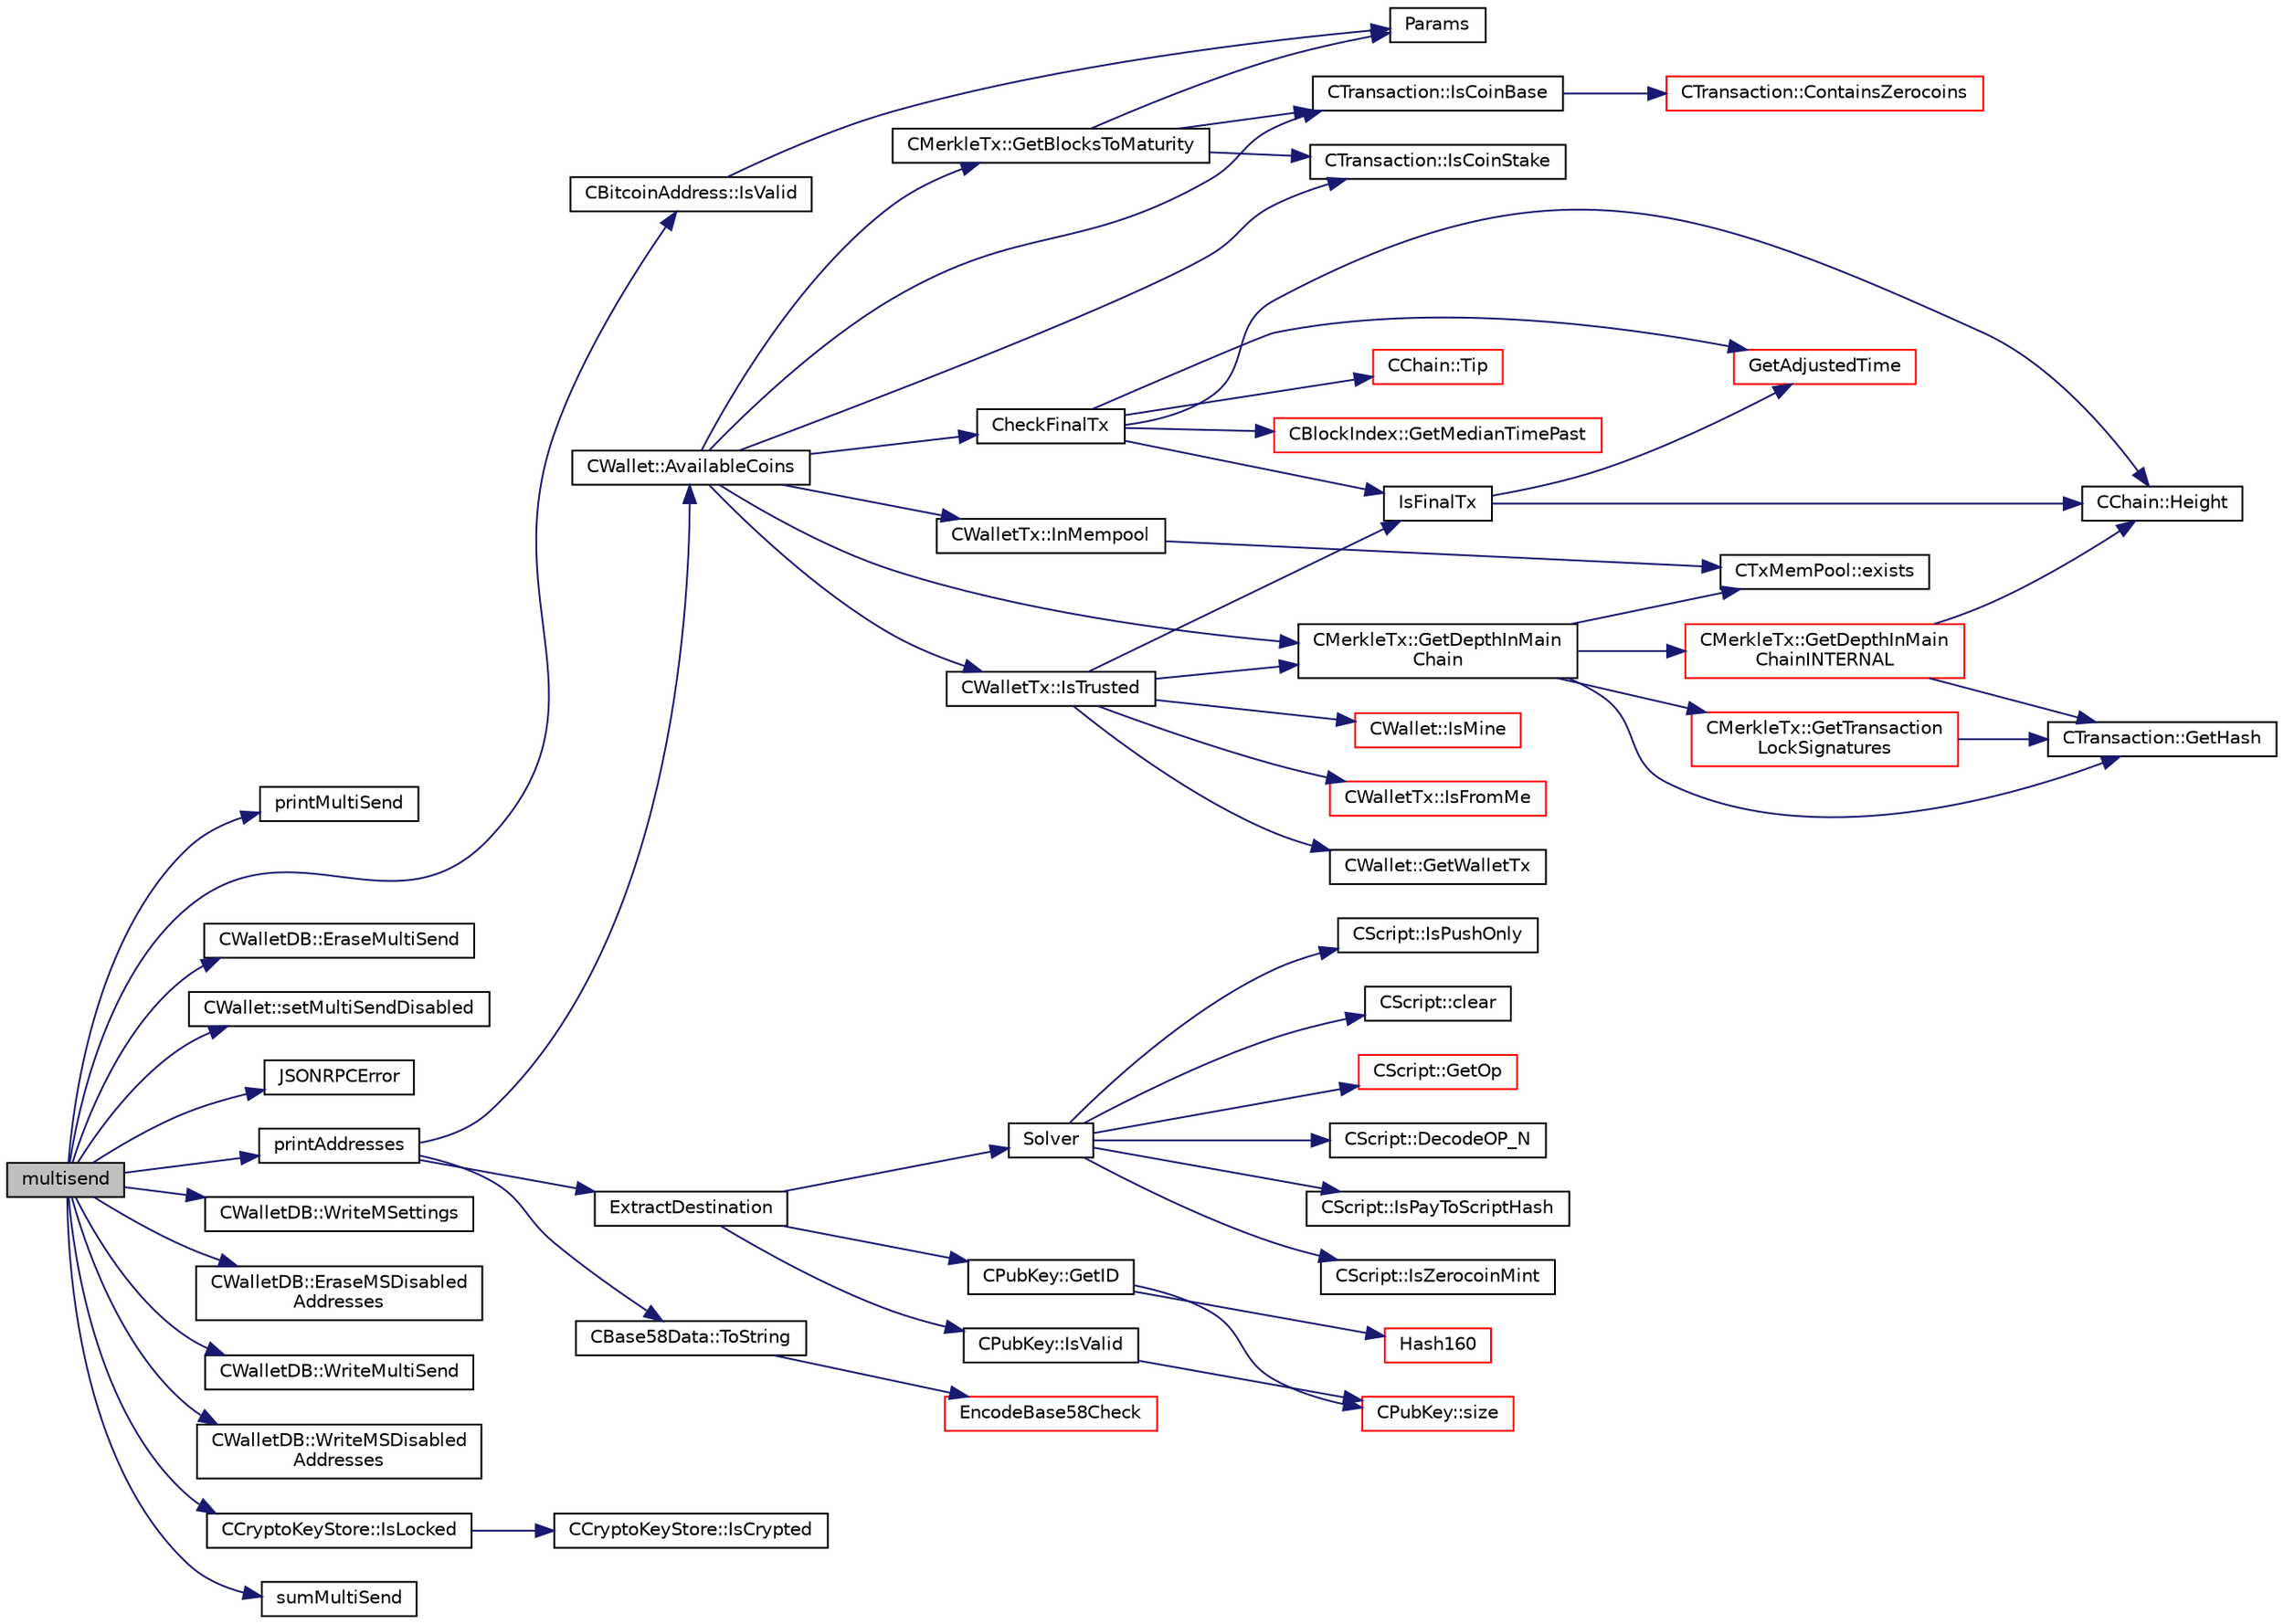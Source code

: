 digraph "multisend"
{
  edge [fontname="Helvetica",fontsize="10",labelfontname="Helvetica",labelfontsize="10"];
  node [fontname="Helvetica",fontsize="10",shape=record];
  rankdir="LR";
  Node1366 [label="multisend",height=0.2,width=0.4,color="black", fillcolor="grey75", style="filled", fontcolor="black"];
  Node1366 -> Node1367 [color="midnightblue",fontsize="10",style="solid",fontname="Helvetica"];
  Node1367 [label="printMultiSend",height=0.2,width=0.4,color="black", fillcolor="white", style="filled",URL="$rpcwallet_8cpp.html#a3c265aeadaedbcb59420193facc8cc94"];
  Node1366 -> Node1368 [color="midnightblue",fontsize="10",style="solid",fontname="Helvetica"];
  Node1368 [label="printAddresses",height=0.2,width=0.4,color="black", fillcolor="white", style="filled",URL="$rpcwallet_8cpp.html#a4360b9e906ccc9414a35fc6cdc1f4517"];
  Node1368 -> Node1369 [color="midnightblue",fontsize="10",style="solid",fontname="Helvetica"];
  Node1369 [label="CWallet::AvailableCoins",height=0.2,width=0.4,color="black", fillcolor="white", style="filled",URL="$group___actions.html#ga8110e889be0f5915104e07bfe3839c68",tooltip="populate vCoins with vector of available COutputs. "];
  Node1369 -> Node1370 [color="midnightblue",fontsize="10",style="solid",fontname="Helvetica"];
  Node1370 [label="CheckFinalTx",height=0.2,width=0.4,color="black", fillcolor="white", style="filled",URL="$main_8cpp.html#a7e254ea66e047c3d3ed0bedc5997fc4f",tooltip="Check if transaction will be final in the next block to be created. "];
  Node1370 -> Node1371 [color="midnightblue",fontsize="10",style="solid",fontname="Helvetica"];
  Node1371 [label="CChain::Height",height=0.2,width=0.4,color="black", fillcolor="white", style="filled",URL="$class_c_chain.html#ad4758bc8872ce065a9579f77c3171d40",tooltip="Return the maximal height in the chain. "];
  Node1370 -> Node1372 [color="midnightblue",fontsize="10",style="solid",fontname="Helvetica"];
  Node1372 [label="CChain::Tip",height=0.2,width=0.4,color="red", fillcolor="white", style="filled",URL="$class_c_chain.html#a40ccefec14f8f3195c08c827af8cf412",tooltip="Returns the index entry for the tip of this chain, or NULL if none. "];
  Node1370 -> Node1374 [color="midnightblue",fontsize="10",style="solid",fontname="Helvetica"];
  Node1374 [label="CBlockIndex::GetMedianTimePast",height=0.2,width=0.4,color="red", fillcolor="white", style="filled",URL="$class_c_block_index.html#aa9bd0ab02cf8b9c866618cee3a5a0583"];
  Node1370 -> Node1376 [color="midnightblue",fontsize="10",style="solid",fontname="Helvetica"];
  Node1376 [label="GetAdjustedTime",height=0.2,width=0.4,color="red", fillcolor="white", style="filled",URL="$timedata_8cpp.html#a09f81b9c7650f898cf3cf305b87547e6"];
  Node1370 -> Node1379 [color="midnightblue",fontsize="10",style="solid",fontname="Helvetica"];
  Node1379 [label="IsFinalTx",height=0.2,width=0.4,color="black", fillcolor="white", style="filled",URL="$main_8cpp.html#adc332cd7ac94e639bb4239618341be19"];
  Node1379 -> Node1371 [color="midnightblue",fontsize="10",style="solid",fontname="Helvetica"];
  Node1379 -> Node1376 [color="midnightblue",fontsize="10",style="solid",fontname="Helvetica"];
  Node1369 -> Node1380 [color="midnightblue",fontsize="10",style="solid",fontname="Helvetica"];
  Node1380 [label="CWalletTx::IsTrusted",height=0.2,width=0.4,color="black", fillcolor="white", style="filled",URL="$class_c_wallet_tx.html#a71efb0d5b5def8ae00a1d74b8741bfcb"];
  Node1380 -> Node1379 [color="midnightblue",fontsize="10",style="solid",fontname="Helvetica"];
  Node1380 -> Node1381 [color="midnightblue",fontsize="10",style="solid",fontname="Helvetica"];
  Node1381 [label="CMerkleTx::GetDepthInMain\lChain",height=0.2,width=0.4,color="black", fillcolor="white", style="filled",URL="$class_c_merkle_tx.html#a5bf3a355593ecce5799de92d013149b1",tooltip="Return depth of transaction in blockchain: -1 : not in blockchain, and not in memory pool (conflicted..."];
  Node1381 -> Node1382 [color="midnightblue",fontsize="10",style="solid",fontname="Helvetica"];
  Node1382 [label="CMerkleTx::GetDepthInMain\lChainINTERNAL",height=0.2,width=0.4,color="red", fillcolor="white", style="filled",URL="$class_c_merkle_tx.html#ada4285bcdc83c90dc5829d9902b1271c"];
  Node1382 -> Node1386 [color="midnightblue",fontsize="10",style="solid",fontname="Helvetica"];
  Node1386 [label="CTransaction::GetHash",height=0.2,width=0.4,color="black", fillcolor="white", style="filled",URL="$class_c_transaction.html#a7efd1379de830341417c0bfa23a149aa"];
  Node1382 -> Node1371 [color="midnightblue",fontsize="10",style="solid",fontname="Helvetica"];
  Node1381 -> Node1387 [color="midnightblue",fontsize="10",style="solid",fontname="Helvetica"];
  Node1387 [label="CTxMemPool::exists",height=0.2,width=0.4,color="black", fillcolor="white", style="filled",URL="$class_c_tx_mem_pool.html#adba06e79be4a1a092dd2db8290733be7"];
  Node1381 -> Node1386 [color="midnightblue",fontsize="10",style="solid",fontname="Helvetica"];
  Node1381 -> Node1388 [color="midnightblue",fontsize="10",style="solid",fontname="Helvetica"];
  Node1388 [label="CMerkleTx::GetTransaction\lLockSignatures",height=0.2,width=0.4,color="red", fillcolor="white", style="filled",URL="$class_c_merkle_tx.html#a29ab20d0785095dba254ca1050ba6989"];
  Node1388 -> Node1386 [color="midnightblue",fontsize="10",style="solid",fontname="Helvetica"];
  Node1380 -> Node1391 [color="midnightblue",fontsize="10",style="solid",fontname="Helvetica"];
  Node1391 [label="CWalletTx::IsFromMe",height=0.2,width=0.4,color="red", fillcolor="white", style="filled",URL="$class_c_wallet_tx.html#a4b4fdec025af8171852c3eece1c2508f"];
  Node1380 -> Node1396 [color="midnightblue",fontsize="10",style="solid",fontname="Helvetica"];
  Node1396 [label="CWallet::GetWalletTx",height=0.2,width=0.4,color="black", fillcolor="white", style="filled",URL="$group__map_wallet.html#gac496716bb889a5934fa27398aeb2330a"];
  Node1380 -> Node1397 [color="midnightblue",fontsize="10",style="solid",fontname="Helvetica"];
  Node1397 [label="CWallet::IsMine",height=0.2,width=0.4,color="red", fillcolor="white", style="filled",URL="$group__map_wallet.html#ga4eada57edc1c443564b8cc9b853d955c"];
  Node1369 -> Node1398 [color="midnightblue",fontsize="10",style="solid",fontname="Helvetica"];
  Node1398 [label="CTransaction::IsCoinBase",height=0.2,width=0.4,color="black", fillcolor="white", style="filled",URL="$class_c_transaction.html#a96256e8ac1bf79ad9c057e48c41132dd"];
  Node1398 -> Node1399 [color="midnightblue",fontsize="10",style="solid",fontname="Helvetica"];
  Node1399 [label="CTransaction::ContainsZerocoins",height=0.2,width=0.4,color="red", fillcolor="white", style="filled",URL="$class_c_transaction.html#a613051e8e5651a7500cb455f37dd1116"];
  Node1369 -> Node1402 [color="midnightblue",fontsize="10",style="solid",fontname="Helvetica"];
  Node1402 [label="CTransaction::IsCoinStake",height=0.2,width=0.4,color="black", fillcolor="white", style="filled",URL="$class_c_transaction.html#ace4278a41a296d40dcf5fb2b9cf007ec"];
  Node1369 -> Node1403 [color="midnightblue",fontsize="10",style="solid",fontname="Helvetica"];
  Node1403 [label="CMerkleTx::GetBlocksToMaturity",height=0.2,width=0.4,color="black", fillcolor="white", style="filled",URL="$class_c_merkle_tx.html#a69ebd437f7b44169659c3527fe73b6ab"];
  Node1403 -> Node1398 [color="midnightblue",fontsize="10",style="solid",fontname="Helvetica"];
  Node1403 -> Node1402 [color="midnightblue",fontsize="10",style="solid",fontname="Helvetica"];
  Node1403 -> Node1404 [color="midnightblue",fontsize="10",style="solid",fontname="Helvetica"];
  Node1404 [label="Params",height=0.2,width=0.4,color="black", fillcolor="white", style="filled",URL="$chainparams_8cpp.html#ace5c5b706d71a324a417dd2db394fd4a",tooltip="Return the currently selected parameters. "];
  Node1369 -> Node1381 [color="midnightblue",fontsize="10",style="solid",fontname="Helvetica"];
  Node1369 -> Node1405 [color="midnightblue",fontsize="10",style="solid",fontname="Helvetica"];
  Node1405 [label="CWalletTx::InMempool",height=0.2,width=0.4,color="black", fillcolor="white", style="filled",URL="$group__map_wallet.html#gae4af382e1eeba62ee7e84100c7234f23"];
  Node1405 -> Node1387 [color="midnightblue",fontsize="10",style="solid",fontname="Helvetica"];
  Node1368 -> Node1406 [color="midnightblue",fontsize="10",style="solid",fontname="Helvetica"];
  Node1406 [label="ExtractDestination",height=0.2,width=0.4,color="black", fillcolor="white", style="filled",URL="$standard_8cpp.html#a951f7e601746ae076afdf3169ecca2fc"];
  Node1406 -> Node1407 [color="midnightblue",fontsize="10",style="solid",fontname="Helvetica"];
  Node1407 [label="Solver",height=0.2,width=0.4,color="black", fillcolor="white", style="filled",URL="$standard_8cpp.html#a6ee6be50bff44464e905680c6fcee6dc",tooltip="Return public keys or hashes from scriptPubKey, for &#39;standard&#39; transaction types. ..."];
  Node1407 -> Node1408 [color="midnightblue",fontsize="10",style="solid",fontname="Helvetica"];
  Node1408 [label="CScript::IsPayToScriptHash",height=0.2,width=0.4,color="black", fillcolor="white", style="filled",URL="$class_c_script.html#a0c3729c606d318923dc06f95d85a0971"];
  Node1407 -> Node1409 [color="midnightblue",fontsize="10",style="solid",fontname="Helvetica"];
  Node1409 [label="CScript::IsZerocoinMint",height=0.2,width=0.4,color="black", fillcolor="white", style="filled",URL="$class_c_script.html#aadeaf93bd9c00abc9e20d082051adac8"];
  Node1407 -> Node1410 [color="midnightblue",fontsize="10",style="solid",fontname="Helvetica"];
  Node1410 [label="CScript::IsPushOnly",height=0.2,width=0.4,color="black", fillcolor="white", style="filled",URL="$class_c_script.html#a090905f875fa5a40e616b319de8e973f",tooltip="Called by IsStandardTx and P2SH/BIP62 VerifyScript (which makes it consensus-critical). "];
  Node1407 -> Node1411 [color="midnightblue",fontsize="10",style="solid",fontname="Helvetica"];
  Node1411 [label="CScript::clear",height=0.2,width=0.4,color="black", fillcolor="white", style="filled",URL="$class_c_script.html#a7b2baf842621f07c4939408acf63377c"];
  Node1407 -> Node1412 [color="midnightblue",fontsize="10",style="solid",fontname="Helvetica"];
  Node1412 [label="CScript::GetOp",height=0.2,width=0.4,color="red", fillcolor="white", style="filled",URL="$class_c_script.html#a94635ed93d8d244ec3acfa83f9ecfe5f"];
  Node1407 -> Node1416 [color="midnightblue",fontsize="10",style="solid",fontname="Helvetica"];
  Node1416 [label="CScript::DecodeOP_N",height=0.2,width=0.4,color="black", fillcolor="white", style="filled",URL="$class_c_script.html#a7f975fca06b3e9a17da8ba23c7647e2e",tooltip="Encode/decode small integers: "];
  Node1406 -> Node1417 [color="midnightblue",fontsize="10",style="solid",fontname="Helvetica"];
  Node1417 [label="CPubKey::IsValid",height=0.2,width=0.4,color="black", fillcolor="white", style="filled",URL="$class_c_pub_key.html#a4fa94293cf8577fd039b9a133f6c7f30"];
  Node1417 -> Node1418 [color="midnightblue",fontsize="10",style="solid",fontname="Helvetica"];
  Node1418 [label="CPubKey::size",height=0.2,width=0.4,color="red", fillcolor="white", style="filled",URL="$class_c_pub_key.html#a6bb28fcf0a5f799c69f5b7269363b309",tooltip="Simple read-only vector-like interface to the pubkey data. "];
  Node1406 -> Node1420 [color="midnightblue",fontsize="10",style="solid",fontname="Helvetica"];
  Node1420 [label="CPubKey::GetID",height=0.2,width=0.4,color="black", fillcolor="white", style="filled",URL="$class_c_pub_key.html#a2675f7e6f72eff68e7a5227289feb021",tooltip="Get the KeyID of this public key (hash of its serialization) "];
  Node1420 -> Node1421 [color="midnightblue",fontsize="10",style="solid",fontname="Helvetica"];
  Node1421 [label="Hash160",height=0.2,width=0.4,color="red", fillcolor="white", style="filled",URL="$hash_8h.html#a4490f70ddae16e9e48460a0416a48a6b",tooltip="Compute the 160-bit hash an object. "];
  Node1420 -> Node1418 [color="midnightblue",fontsize="10",style="solid",fontname="Helvetica"];
  Node1368 -> Node1427 [color="midnightblue",fontsize="10",style="solid",fontname="Helvetica"];
  Node1427 [label="CBase58Data::ToString",height=0.2,width=0.4,color="black", fillcolor="white", style="filled",URL="$class_c_base58_data.html#a7dc91af403ca02694b3247b15604e220"];
  Node1427 -> Node1428 [color="midnightblue",fontsize="10",style="solid",fontname="Helvetica"];
  Node1428 [label="EncodeBase58Check",height=0.2,width=0.4,color="red", fillcolor="white", style="filled",URL="$base58_8cpp.html#ace9a5807ee51604f33044339f073ec76",tooltip="Encode a byte vector into a base58-encoded string, including checksum. "];
  Node1366 -> Node1430 [color="midnightblue",fontsize="10",style="solid",fontname="Helvetica"];
  Node1430 [label="CWalletDB::EraseMultiSend",height=0.2,width=0.4,color="black", fillcolor="white", style="filled",URL="$class_c_wallet_d_b.html#a55c05f8ca81afd32d055b5e2e51342e5"];
  Node1366 -> Node1431 [color="midnightblue",fontsize="10",style="solid",fontname="Helvetica"];
  Node1431 [label="CWallet::setMultiSendDisabled",height=0.2,width=0.4,color="black", fillcolor="white", style="filled",URL="$class_c_wallet.html#ad6858daeeda6f2615e5cf9a1c2f3c20e"];
  Node1366 -> Node1432 [color="midnightblue",fontsize="10",style="solid",fontname="Helvetica"];
  Node1432 [label="JSONRPCError",height=0.2,width=0.4,color="black", fillcolor="white", style="filled",URL="$rpcprotocol_8cpp.html#a17b1bb111ab339efc951929834766039"];
  Node1366 -> Node1433 [color="midnightblue",fontsize="10",style="solid",fontname="Helvetica"];
  Node1433 [label="CBitcoinAddress::IsValid",height=0.2,width=0.4,color="black", fillcolor="white", style="filled",URL="$class_c_bitcoin_address.html#ab39907ce6895062a8f8bf585270ef13b"];
  Node1433 -> Node1404 [color="midnightblue",fontsize="10",style="solid",fontname="Helvetica"];
  Node1366 -> Node1434 [color="midnightblue",fontsize="10",style="solid",fontname="Helvetica"];
  Node1434 [label="CWalletDB::WriteMSettings",height=0.2,width=0.4,color="black", fillcolor="white", style="filled",URL="$class_c_wallet_d_b.html#a78a239a6bd820854ac22cd15dd80d2c5"];
  Node1366 -> Node1435 [color="midnightblue",fontsize="10",style="solid",fontname="Helvetica"];
  Node1435 [label="CWalletDB::EraseMSDisabled\lAddresses",height=0.2,width=0.4,color="black", fillcolor="white", style="filled",URL="$class_c_wallet_d_b.html#ad0cdb58cbf268a56e463735b5290bbda"];
  Node1366 -> Node1436 [color="midnightblue",fontsize="10",style="solid",fontname="Helvetica"];
  Node1436 [label="CWalletDB::WriteMultiSend",height=0.2,width=0.4,color="black", fillcolor="white", style="filled",URL="$class_c_wallet_d_b.html#a656f4a9f1b7c0466c794160356b3c2b4"];
  Node1366 -> Node1437 [color="midnightblue",fontsize="10",style="solid",fontname="Helvetica"];
  Node1437 [label="CWalletDB::WriteMSDisabled\lAddresses",height=0.2,width=0.4,color="black", fillcolor="white", style="filled",URL="$class_c_wallet_d_b.html#a5f80cea3cf5f0e839819ed93ab1c696c"];
  Node1366 -> Node1438 [color="midnightblue",fontsize="10",style="solid",fontname="Helvetica"];
  Node1438 [label="CCryptoKeyStore::IsLocked",height=0.2,width=0.4,color="black", fillcolor="white", style="filled",URL="$class_c_crypto_key_store.html#a52919fa284a3aa10f1b4bd6018b6dbee"];
  Node1438 -> Node1439 [color="midnightblue",fontsize="10",style="solid",fontname="Helvetica"];
  Node1439 [label="CCryptoKeyStore::IsCrypted",height=0.2,width=0.4,color="black", fillcolor="white", style="filled",URL="$class_c_crypto_key_store.html#acc8fed44366c98fb481333ca6e867088"];
  Node1366 -> Node1440 [color="midnightblue",fontsize="10",style="solid",fontname="Helvetica"];
  Node1440 [label="sumMultiSend",height=0.2,width=0.4,color="black", fillcolor="white", style="filled",URL="$rpcwallet_8cpp.html#a07c61d5c1dc1b1a0c366cc2902ab9fcb"];
}
